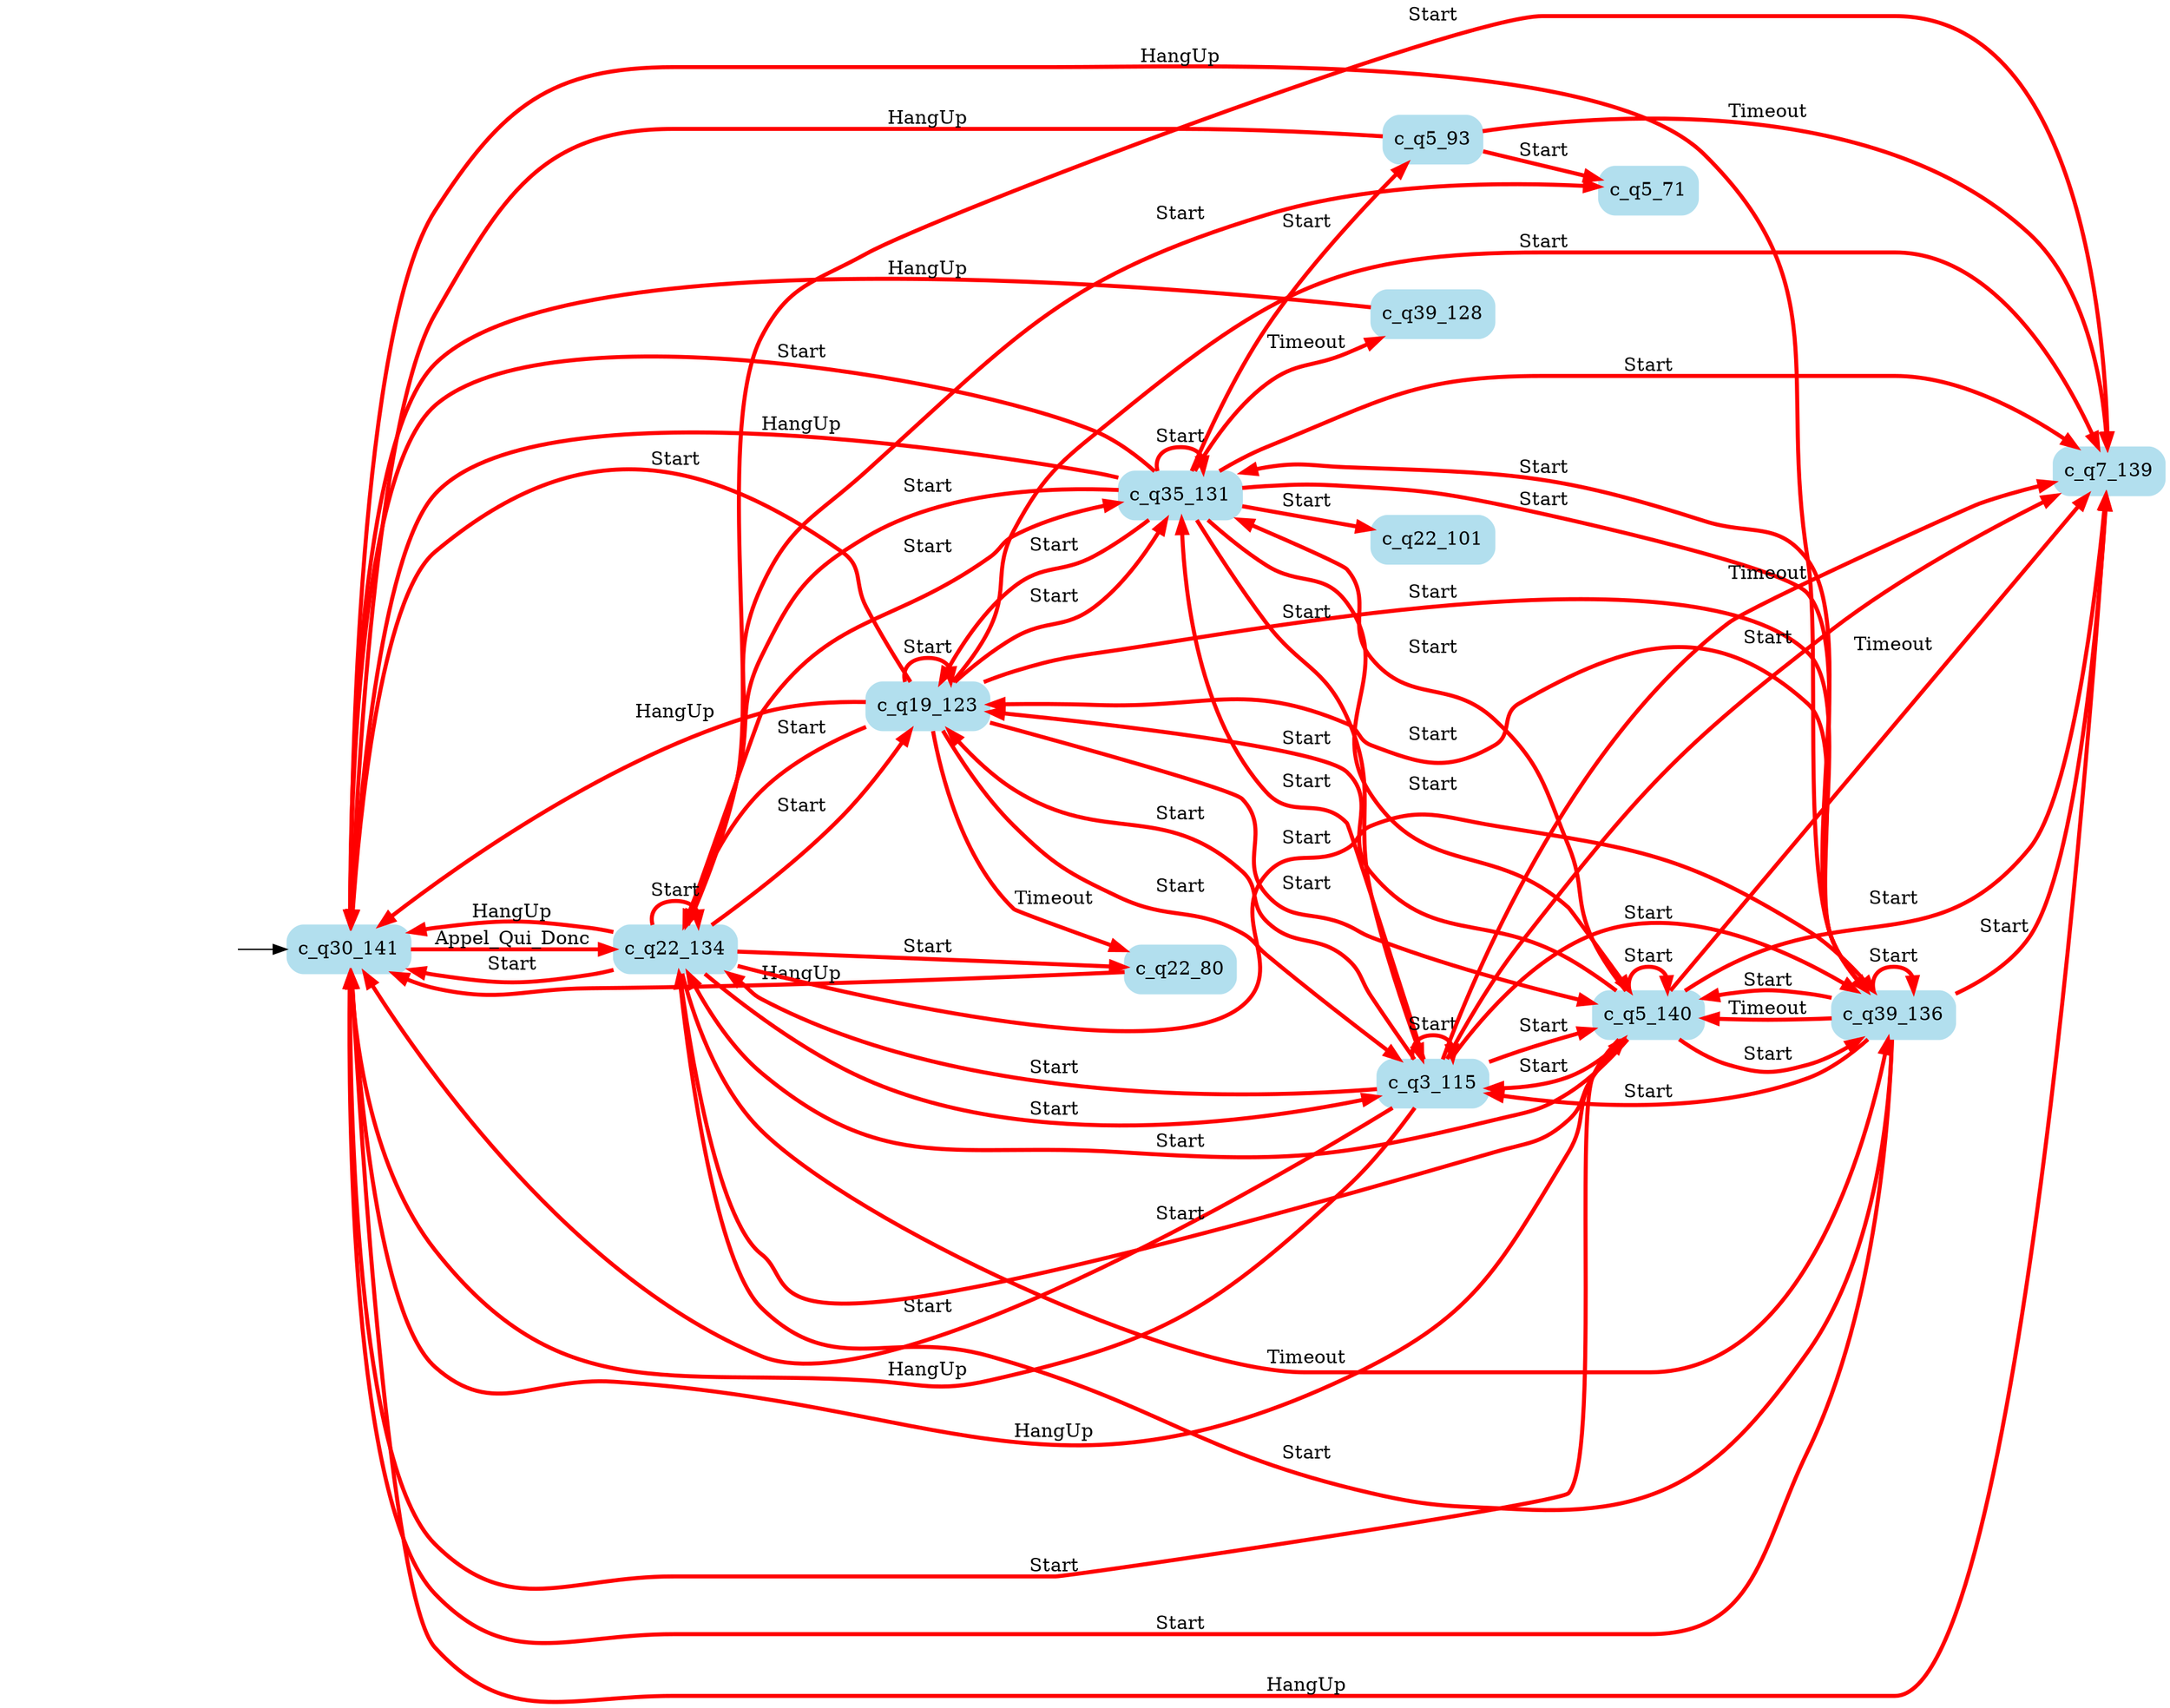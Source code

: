 digraph G {

	rankdir = LR;

	start_c_q30_141[style=invisible];

	node[shape=box, style="rounded, filled", color=lightblue2];

	c_q5_93[label="c_q5_93"];
	c_q5_71[label="c_q5_71"];
	c_q22_80[label="c_q22_80"];
	c_q39_128[label="c_q39_128"];
	c_q19_123[label="c_q19_123"];
	c_q35_131[label="c_q35_131"];
	c_q3_115[label="c_q3_115"];
	c_q22_134[label="c_q22_134"];
	c_q39_136[label="c_q39_136"];
	c_q22_101[label="c_q22_101"];
	c_q5_140[label="c_q5_140"];
	c_q7_139[label="c_q7_139"];
	c_q30_141[label="c_q30_141"];

	start_c_q30_141 -> c_q30_141;
	c_q30_141 -> c_q22_134[label="Appel_Qui_Donc", penwidth=3, color=red];
	c_q3_115 -> c_q3_115[label="Start", penwidth=3, color=red];
	c_q3_115 -> c_q5_140[label="Start", penwidth=3, color=red];
	c_q3_115 -> c_q7_139[label="Start", penwidth=3, color=red];
	c_q3_115 -> c_q7_139[label="Timeout", penwidth=3, color=red];
	c_q3_115 -> c_q19_123[label="Start", penwidth=3, color=red];
	c_q3_115 -> c_q22_134[label="Start", penwidth=3, color=red];
	c_q3_115 -> c_q30_141[label="Start", penwidth=3, color=red];
	c_q3_115 -> c_q30_141[label="HangUp", penwidth=3, color=red];
	c_q3_115 -> c_q35_131[label="Start", penwidth=3, color=red];
	c_q3_115 -> c_q39_136[label="Start", penwidth=3, color=red];
	c_q5_93 -> c_q5_71[label="Start", penwidth=3, color=red];
	c_q5_140 -> c_q3_115[label="Start", penwidth=3, color=red];
	c_q5_140 -> c_q7_139[label="Start", penwidth=3, color=red];
	c_q5_93 -> c_q7_139[label="Timeout", penwidth=3, color=red];
	c_q5_140 -> c_q19_123[label="Start", penwidth=3, color=red];
	c_q5_140 -> c_q22_134[label="Start", penwidth=3, color=red];
	c_q5_140 -> c_q30_141[label="Start", penwidth=3, color=red];
	c_q5_93 -> c_q30_141[label="HangUp", penwidth=3, color=red];
	c_q5_140 -> c_q35_131[label="Start", penwidth=3, color=red];
	c_q5_140 -> c_q39_136[label="Start", penwidth=3, color=red];
	c_q7_139 -> c_q30_141[label="HangUp", penwidth=3, color=red];
	c_q19_123 -> c_q19_123[label="Start", penwidth=3, color=red];
	c_q19_123 -> c_q3_115[label="Start", penwidth=3, color=red];
	c_q19_123 -> c_q5_140[label="Start", penwidth=3, color=red];
	c_q19_123 -> c_q7_139[label="Start", penwidth=3, color=red];
	c_q19_123 -> c_q22_134[label="Start", penwidth=3, color=red];
	c_q19_123 -> c_q22_80[label="Timeout", penwidth=3, color=red];
	c_q19_123 -> c_q30_141[label="Start", penwidth=3, color=red];
	c_q19_123 -> c_q30_141[label="HangUp", penwidth=3, color=red];
	c_q19_123 -> c_q35_131[label="Start", penwidth=3, color=red];
	c_q19_123 -> c_q39_136[label="Start", penwidth=3, color=red];
	c_q22_134 -> c_q22_80[label="Start", penwidth=3, color=red];
	c_q22_134 -> c_q22_134[label="Start", penwidth=3, color=red];
	c_q22_134 -> c_q3_115[label="Start", penwidth=3, color=red];
	c_q22_134 -> c_q5_71[label="Start", penwidth=3, color=red];
	c_q22_134 -> c_q5_140[label="Start", penwidth=3, color=red];
	c_q22_134 -> c_q7_139[label="Start", penwidth=3, color=red];
	c_q22_134 -> c_q19_123[label="Start", penwidth=3, color=red];
	c_q22_134 -> c_q30_141[label="Start", penwidth=3, color=red];
	c_q22_80 -> c_q30_141[label="HangUp", penwidth=3, color=red];
	c_q22_134 -> c_q35_131[label="Start", penwidth=3, color=red];
	c_q22_134 -> c_q39_136[label="Start", penwidth=3, color=red];
	c_q22_134 -> c_q39_136[label="Timeout", penwidth=3, color=red];
	c_q35_131 -> c_q35_131[label="Start", penwidth=3, color=red];
	c_q35_131 -> c_q3_115[label="Start", penwidth=3, color=red];
	c_q35_131 -> c_q5_93[label="Start", penwidth=3, color=red];
	c_q35_131 -> c_q5_140[label="Start", penwidth=3, color=red];
	c_q35_131 -> c_q7_139[label="Start", penwidth=3, color=red];
	c_q35_131 -> c_q19_123[label="Start", penwidth=3, color=red];
	c_q35_131 -> c_q22_101[label="Start", penwidth=3, color=red];
	c_q35_131 -> c_q22_134[label="Start", penwidth=3, color=red];
	c_q35_131 -> c_q30_141[label="Start", penwidth=3, color=red];
	c_q35_131 -> c_q30_141[label="HangUp", penwidth=3, color=red];
	c_q35_131 -> c_q39_136[label="Start", penwidth=3, color=red];
	c_q35_131 -> c_q39_128[label="Timeout", penwidth=3, color=red];
	c_q39_136 -> c_q39_136[label="Start", penwidth=3, color=red];
	c_q39_136 -> c_q3_115[label="Start", penwidth=3, color=red];
	c_q39_136 -> c_q5_140[label="Start", penwidth=3, color=red];
	c_q39_136 -> c_q5_140[label="Timeout", penwidth=3, color=red];
	c_q39_136 -> c_q7_139[label="Start", penwidth=3, color=red];
	c_q39_136 -> c_q19_123[label="Start", penwidth=3, color=red];
	c_q39_136 -> c_q22_134[label="Start", penwidth=3, color=red];
	c_q39_136 -> c_q30_141[label="Start", penwidth=3, color=red];
	c_q39_128 -> c_q30_141[label="HangUp", penwidth=3, color=red];
	c_q39_136 -> c_q35_131[label="Start", penwidth=3, color=red];
	c_q5_140 -> c_q5_140[label="Start", penwidth=3, color=red];
	c_q22_134 -> c_q30_141[label="HangUp", penwidth=3, color=red];
	c_q39_136 -> c_q30_141[label="HangUp", penwidth=3, color=red];
	c_q5_140 -> c_q7_139[label="Timeout", penwidth=3, color=red];
	c_q5_140 -> c_q30_141[label="HangUp", penwidth=3, color=red];

}